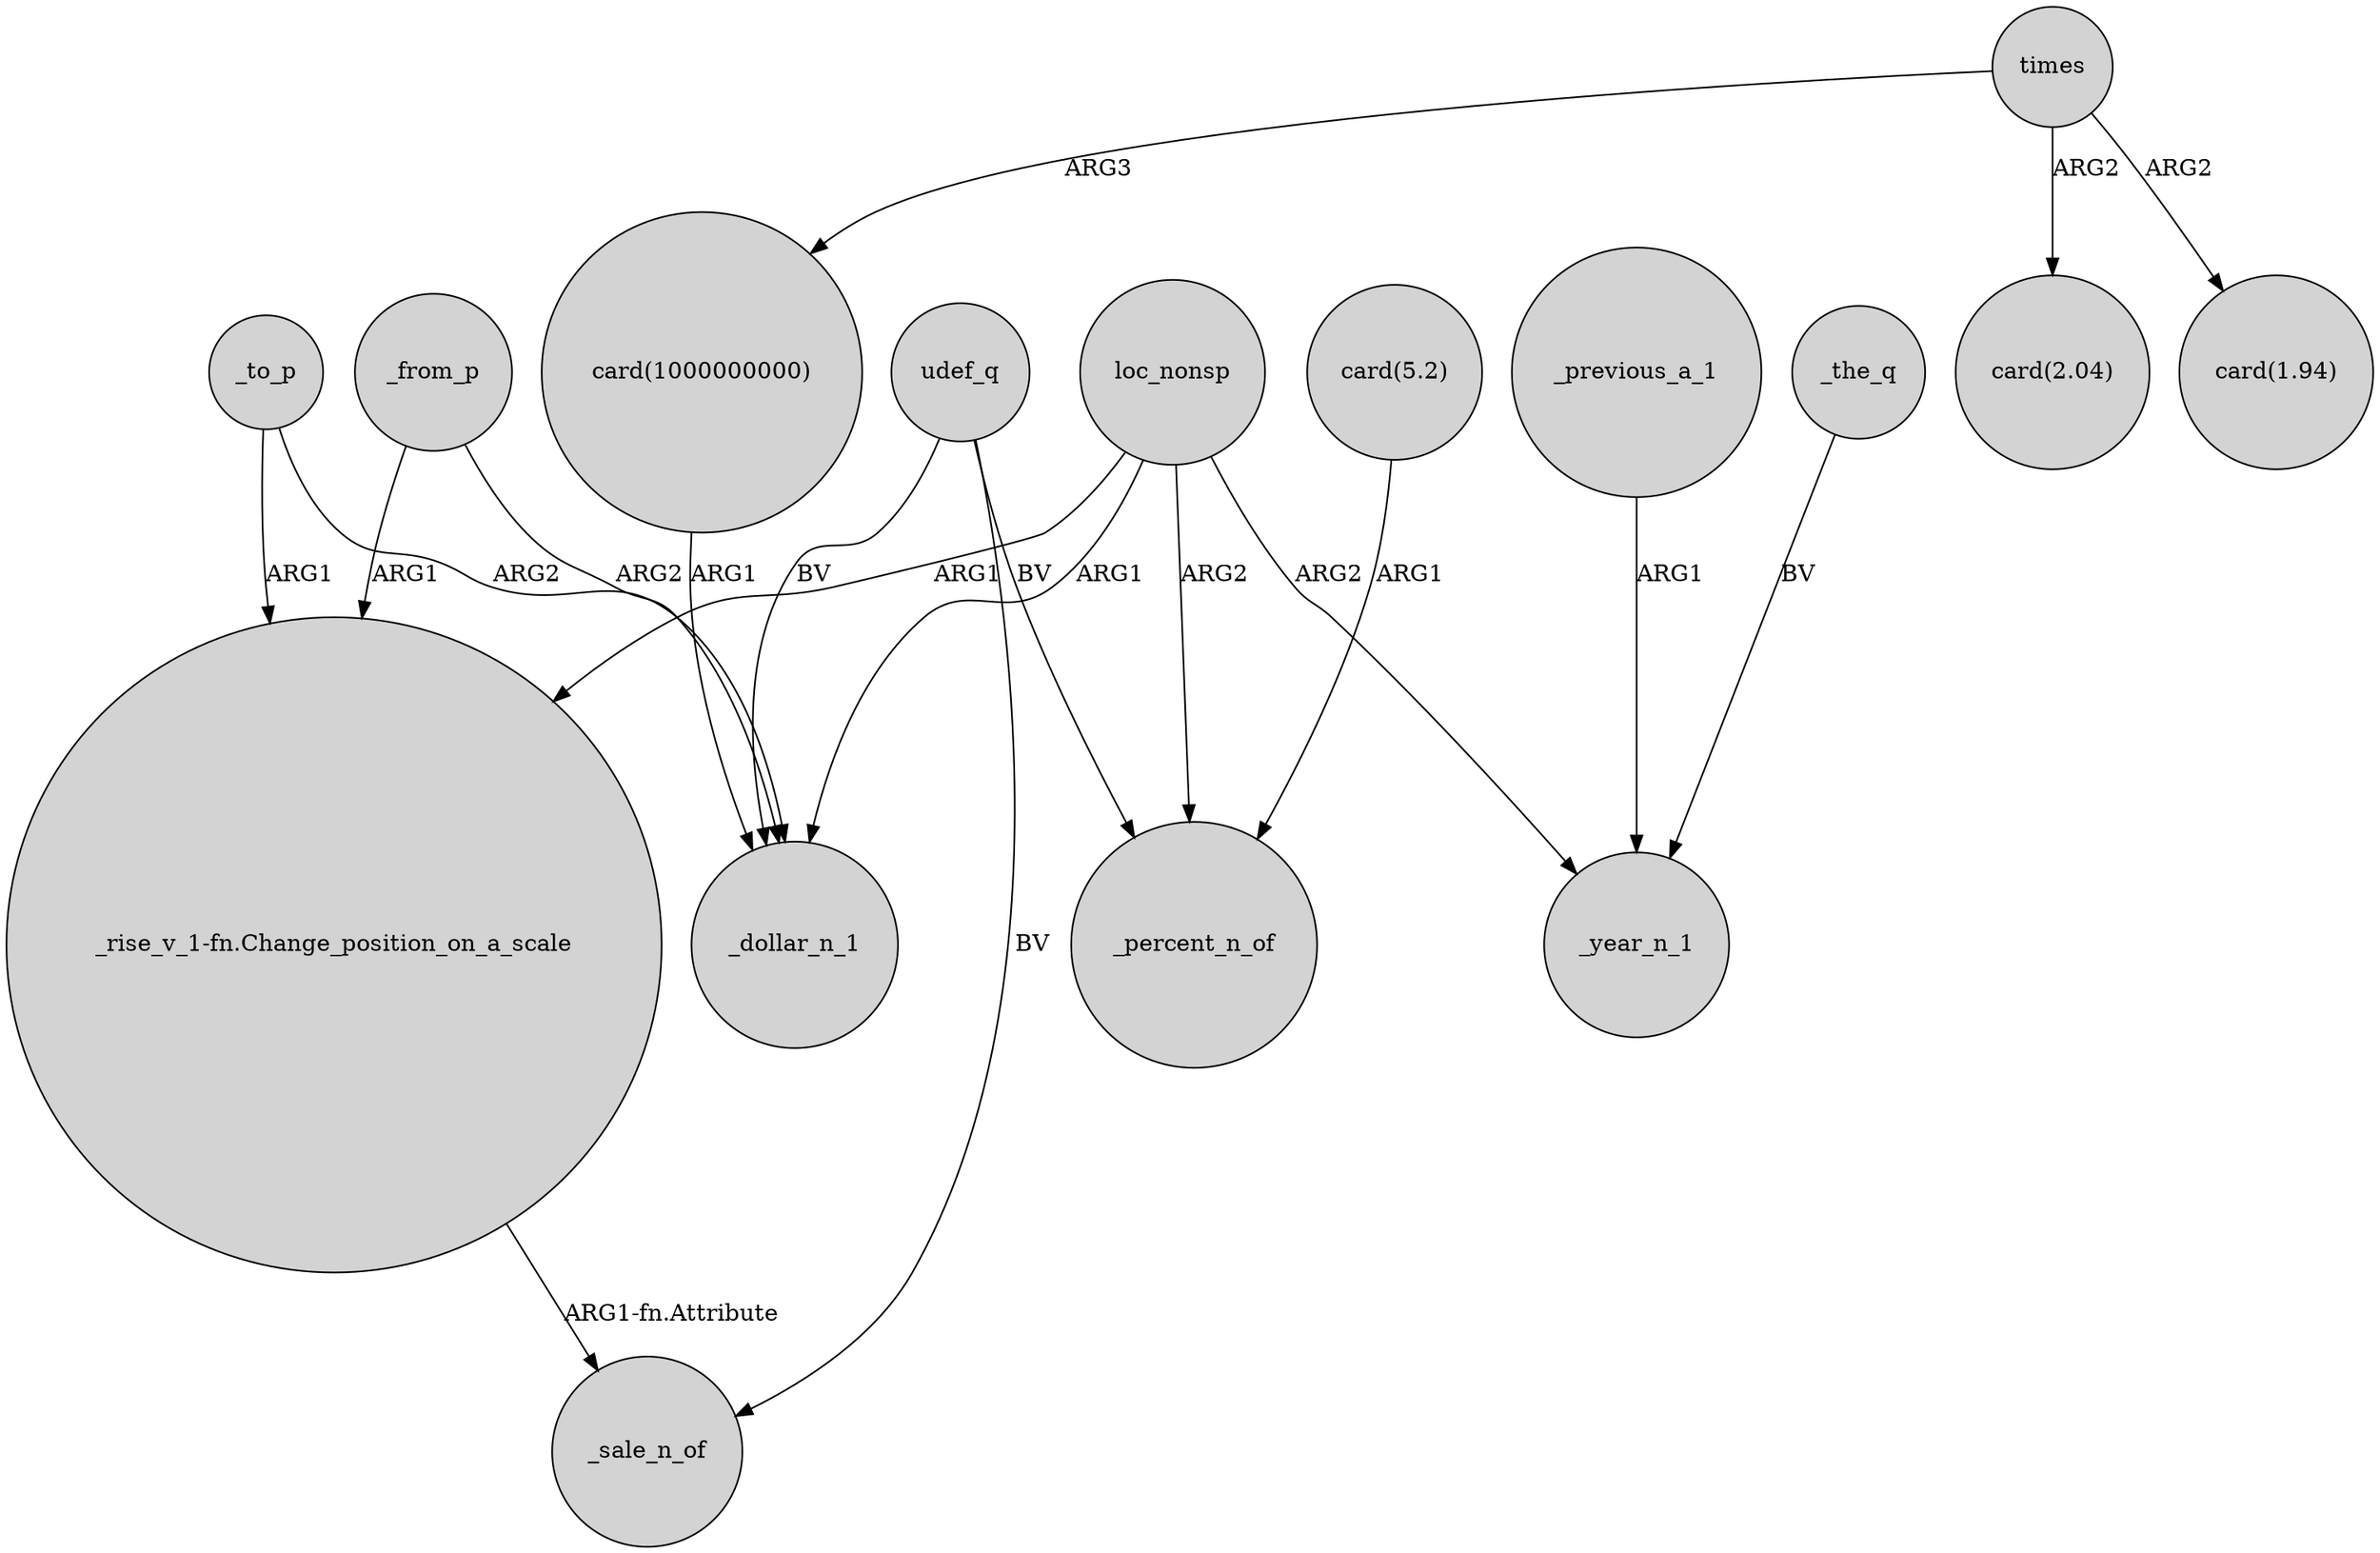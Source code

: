 digraph {
	node [shape=circle style=filled]
	"card(1000000000)" -> _dollar_n_1 [label=ARG1]
	"_rise_v_1-fn.Change_position_on_a_scale" -> _sale_n_of [label="ARG1-fn.Attribute"]
	loc_nonsp -> _dollar_n_1 [label=ARG1]
	_to_p -> "_rise_v_1-fn.Change_position_on_a_scale" [label=ARG1]
	loc_nonsp -> "_rise_v_1-fn.Change_position_on_a_scale" [label=ARG1]
	_previous_a_1 -> _year_n_1 [label=ARG1]
	udef_q -> _sale_n_of [label=BV]
	_to_p -> _dollar_n_1 [label=ARG2]
	times -> "card(1000000000)" [label=ARG3]
	loc_nonsp -> _year_n_1 [label=ARG2]
	times -> "card(2.04)" [label=ARG2]
	udef_q -> _percent_n_of [label=BV]
	_the_q -> _year_n_1 [label=BV]
	"card(5.2)" -> _percent_n_of [label=ARG1]
	udef_q -> _dollar_n_1 [label=BV]
	times -> "card(1.94)" [label=ARG2]
	_from_p -> "_rise_v_1-fn.Change_position_on_a_scale" [label=ARG1]
	_from_p -> _dollar_n_1 [label=ARG2]
	loc_nonsp -> _percent_n_of [label=ARG2]
}
